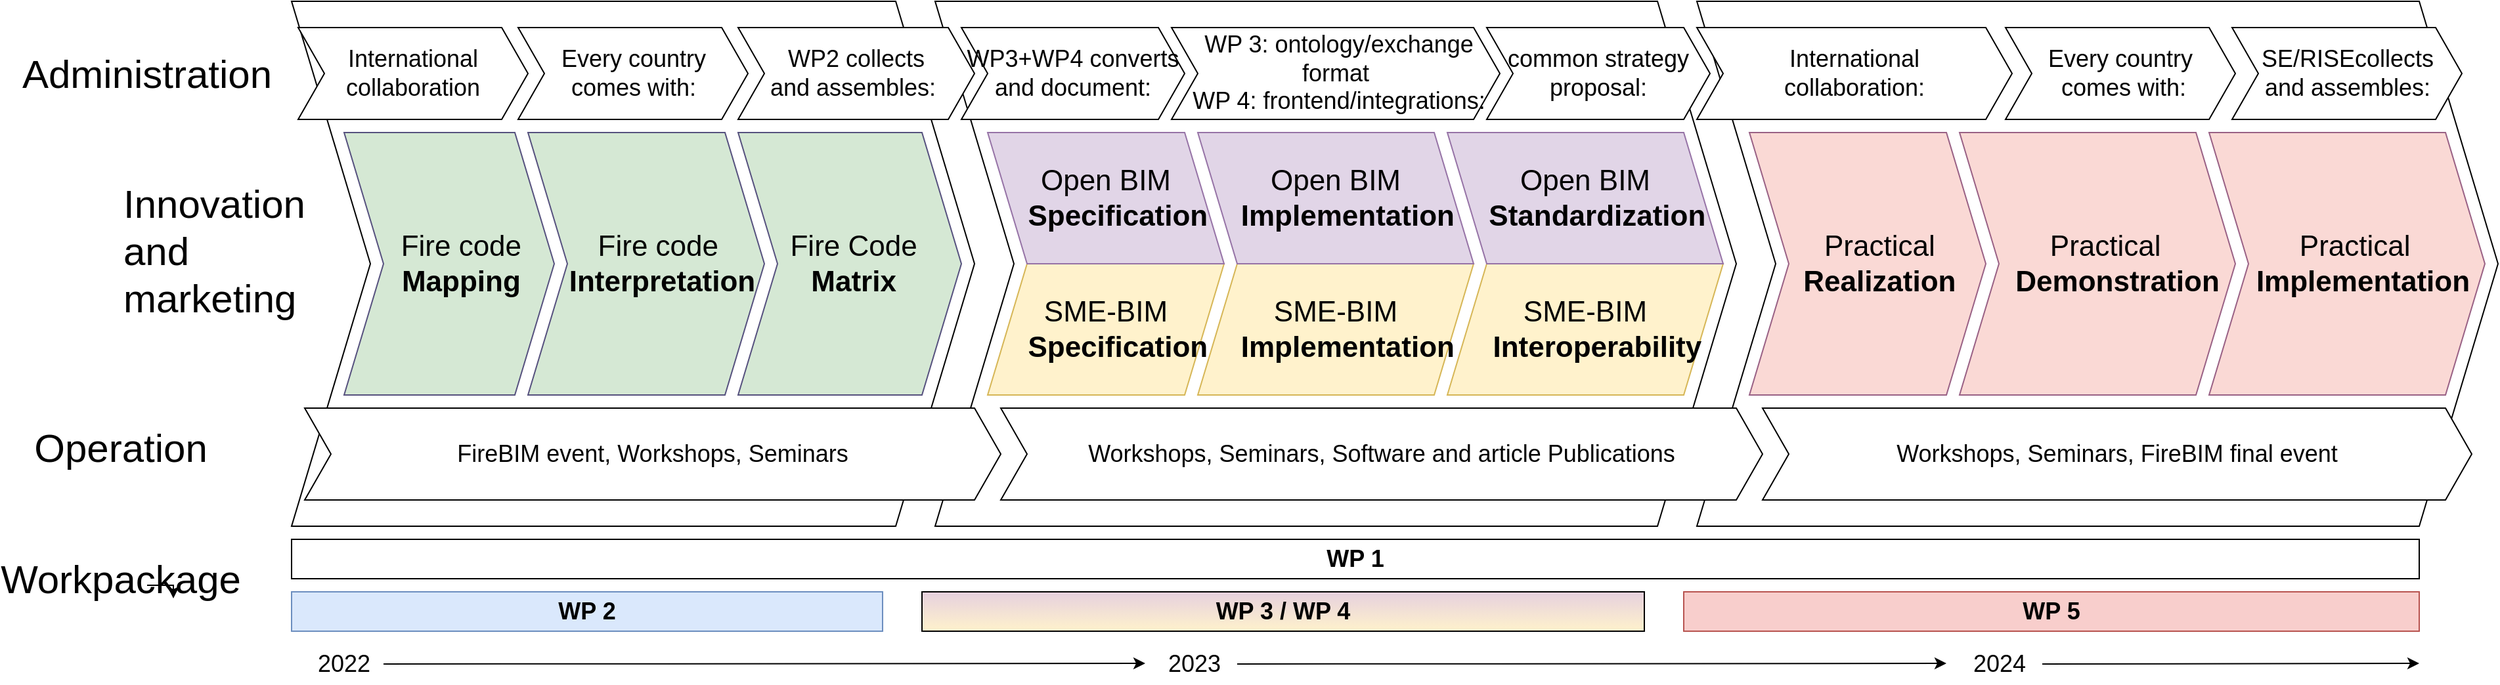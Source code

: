 <mxfile version="16.2.6" type="github">
  <diagram id="50i3K7nlYH6oyTf6ZRoc" name="Page-1">
    <mxGraphModel dx="2272" dy="762" grid="1" gridSize="10" guides="1" tooltips="1" connect="1" arrows="1" fold="1" page="1" pageScale="1" pageWidth="850" pageHeight="1100" math="0" shadow="0">
      <root>
        <mxCell id="0" />
        <mxCell id="1" parent="0" />
        <mxCell id="LbvQtDSeulyC5G_0_8Kj-7" value="" style="shape=step;perimeter=stepPerimeter;whiteSpace=wrap;html=1;fixedSize=1;size=60;" parent="1" vertex="1">
          <mxGeometry x="550" y="170" width="610" height="400" as="geometry" />
        </mxCell>
        <mxCell id="XaFjKHI1NQaH3z4sg4-c-1" value="&lt;div style=&quot;font-size: 22px&quot;&gt;SME-BIM&lt;/div&gt;&lt;div style=&quot;font-size: 22px&quot;&gt;&amp;nbsp; &amp;nbsp;&lt;b&gt;Specification&lt;/b&gt;&lt;/div&gt;" style="shape=parallelogram;perimeter=parallelogramPerimeter;whiteSpace=wrap;html=1;fixedSize=1;size=30;fillColor=#fff2cc;strokeColor=#d6b656;" vertex="1" parent="1">
          <mxGeometry x="590" y="370" width="180" height="100" as="geometry" />
        </mxCell>
        <mxCell id="XaFjKHI1NQaH3z4sg4-c-5" value="&lt;div style=&quot;font-size: 22px&quot;&gt;Open BIM&lt;/div&gt;&lt;div style=&quot;font-size: 22px&quot;&gt;&amp;nbsp; &amp;nbsp;&lt;b&gt;Specification&lt;/b&gt;&lt;/div&gt;" style="shape=parallelogram;perimeter=parallelogramPerimeter;whiteSpace=wrap;html=1;fixedSize=1;size=30;flipV=1;fillColor=#e1d5e7;strokeColor=#9673a6;" vertex="1" parent="1">
          <mxGeometry x="590" y="270" width="180" height="100" as="geometry" />
        </mxCell>
        <mxCell id="LbvQtDSeulyC5G_0_8Kj-1" value="" style="shape=step;perimeter=stepPerimeter;whiteSpace=wrap;html=1;fixedSize=1;size=60;" parent="1" vertex="1">
          <mxGeometry x="60" y="170" width="520" height="400" as="geometry" />
        </mxCell>
        <mxCell id="LbvQtDSeulyC5G_0_8Kj-3" value="&lt;div style=&quot;font-size: 22px&quot;&gt;&lt;span&gt;&amp;nbsp; &amp;nbsp; &amp;nbsp; Fire code&amp;nbsp; &amp;nbsp; &amp;nbsp; &amp;nbsp;&lt;b&gt;Mapping&lt;/b&gt;&lt;/span&gt;&lt;/div&gt;" style="shape=step;perimeter=stepPerimeter;whiteSpace=wrap;html=1;fixedSize=1;size=30;align=center;fillColor=#D5E8D4;strokeColor=#56517e;" parent="1" vertex="1">
          <mxGeometry x="100" y="270" width="160" height="200" as="geometry" />
        </mxCell>
        <mxCell id="LbvQtDSeulyC5G_0_8Kj-4" value="&lt;font style=&quot;font-size: 22px&quot;&gt;&amp;nbsp; &amp;nbsp; &amp;nbsp; &amp;nbsp; Fire code&amp;nbsp; &amp;nbsp; &amp;nbsp; &amp;nbsp; &amp;nbsp;&amp;nbsp;&lt;b&gt;Interpretation&lt;/b&gt;&lt;/font&gt;" style="shape=step;perimeter=stepPerimeter;whiteSpace=wrap;html=1;fixedSize=1;size=30;fillColor=#D5E8D4;strokeColor=#56517e;" parent="1" vertex="1">
          <mxGeometry x="240" y="270" width="180" height="200" as="geometry" />
        </mxCell>
        <mxCell id="LbvQtDSeulyC5G_0_8Kj-5" value="&lt;font style=&quot;font-size: 22px&quot;&gt;&amp;nbsp; &amp;nbsp; Fire Code&amp;nbsp; &amp;nbsp; &lt;b&gt;&amp;nbsp;Matrix&lt;/b&gt;&lt;/font&gt;" style="shape=step;perimeter=stepPerimeter;whiteSpace=wrap;html=1;fixedSize=1;size=30;fillColor=#D5E8D4;strokeColor=#56517e;" parent="1" vertex="1">
          <mxGeometry x="400" y="270" width="170" height="200" as="geometry" />
        </mxCell>
        <mxCell id="LbvQtDSeulyC5G_0_8Kj-13" value="" style="shape=step;perimeter=stepPerimeter;whiteSpace=wrap;html=1;fixedSize=1;size=60;" parent="1" vertex="1">
          <mxGeometry x="1130" y="170" width="610" height="400" as="geometry" />
        </mxCell>
        <mxCell id="LbvQtDSeulyC5G_0_8Kj-14" value="&lt;div style=&quot;font-size: 22px&quot;&gt;&lt;font style=&quot;font-size: 22px&quot;&gt;&amp;nbsp; &amp;nbsp;Practical&lt;/font&gt;&lt;/div&gt;&lt;div style=&quot;font-size: 22px&quot;&gt;&lt;font style=&quot;font-size: 22px&quot;&gt;&amp;nbsp; &amp;nbsp;&lt;b&gt;Realization&lt;/b&gt;&lt;/font&gt;&lt;/div&gt;" style="shape=step;perimeter=stepPerimeter;whiteSpace=wrap;html=1;fixedSize=1;size=30;align=center;fillColor=#FAD9D5;strokeColor=#996185;" parent="1" vertex="1">
          <mxGeometry x="1170" y="270" width="180" height="200" as="geometry" />
        </mxCell>
        <mxCell id="LbvQtDSeulyC5G_0_8Kj-15" value="&lt;font style=&quot;font-size: 22px&quot;&gt;&amp;nbsp; &amp;nbsp; &amp;nbsp; &amp;nbsp; &amp;nbsp; &amp;nbsp;Practical&amp;nbsp; &amp;nbsp; &amp;nbsp; &amp;nbsp; &amp;nbsp; &amp;nbsp; &amp;nbsp; &amp;nbsp;&lt;b&gt;Demonstration&lt;/b&gt;&lt;/font&gt;" style="shape=step;perimeter=stepPerimeter;whiteSpace=wrap;html=1;fixedSize=1;size=30;fillColor=#FAD9D5;strokeColor=#996185;" parent="1" vertex="1">
          <mxGeometry x="1330" y="270" width="210" height="200" as="geometry" />
        </mxCell>
        <mxCell id="LbvQtDSeulyC5G_0_8Kj-16" value="&lt;font style=&quot;font-size: 22px&quot;&gt;&amp;nbsp; &amp;nbsp; &amp;nbsp; &amp;nbsp; &amp;nbsp; &amp;nbsp;Practical&amp;nbsp; &amp;nbsp; &amp;nbsp; &amp;nbsp; &amp;nbsp; &amp;nbsp; &amp;nbsp;&amp;nbsp;&lt;b&gt;Implementation&lt;/b&gt;&lt;/font&gt;" style="shape=step;perimeter=stepPerimeter;whiteSpace=wrap;html=1;fixedSize=1;size=30;fillColor=#FAD9D5;strokeColor=#996185;" parent="1" vertex="1">
          <mxGeometry x="1520" y="270" width="210" height="200" as="geometry" />
        </mxCell>
        <mxCell id="LbvQtDSeulyC5G_0_8Kj-17" value="&lt;font style=&quot;font-size: 18px&quot;&gt;FireBIM event, Workshops, Seminars&lt;/font&gt;" style="shape=step;perimeter=stepPerimeter;whiteSpace=wrap;html=1;fixedSize=1;size=20;" parent="1" vertex="1">
          <mxGeometry x="70" y="480" width="530" height="70" as="geometry" />
        </mxCell>
        <mxCell id="LbvQtDSeulyC5G_0_8Kj-18" value="&lt;font style=&quot;font-size: 18px&quot;&gt;Workshops, Seminars, Software and article Publications&lt;/font&gt;" style="shape=step;perimeter=stepPerimeter;whiteSpace=wrap;html=1;fixedSize=1;size=20;" parent="1" vertex="1">
          <mxGeometry x="600" y="480" width="580" height="70" as="geometry" />
        </mxCell>
        <mxCell id="LbvQtDSeulyC5G_0_8Kj-19" value="&lt;font style=&quot;font-size: 18px&quot;&gt;Workshops, Seminars, FireBIM final event&lt;/font&gt;" style="shape=step;perimeter=stepPerimeter;whiteSpace=wrap;html=1;fixedSize=1;size=20;" parent="1" vertex="1">
          <mxGeometry x="1180" y="480" width="540" height="70" as="geometry" />
        </mxCell>
        <mxCell id="LbvQtDSeulyC5G_0_8Kj-23" value="&lt;font style=&quot;font-size: 18px&quot;&gt;International collaboration&lt;/font&gt;" style="shape=step;perimeter=stepPerimeter;whiteSpace=wrap;html=1;fixedSize=1;size=20;" parent="1" vertex="1">
          <mxGeometry x="65" y="190" width="175" height="70" as="geometry" />
        </mxCell>
        <mxCell id="LbvQtDSeulyC5G_0_8Kj-25" value="&lt;font style=&quot;font-size: 18px&quot;&gt;WP2 collects &lt;br&gt;and assembles:&amp;nbsp;&lt;/font&gt;" style="shape=step;perimeter=stepPerimeter;whiteSpace=wrap;html=1;fixedSize=1;size=20;" parent="1" vertex="1">
          <mxGeometry x="400" y="190" width="180" height="70" as="geometry" />
        </mxCell>
        <mxCell id="LbvQtDSeulyC5G_0_8Kj-26" value="&lt;font style=&quot;font-size: 18px&quot;&gt;Every country &lt;br&gt;comes with:&lt;/font&gt;" style="shape=step;perimeter=stepPerimeter;whiteSpace=wrap;html=1;fixedSize=1;size=20;" parent="1" vertex="1">
          <mxGeometry x="232.5" y="190" width="175" height="70" as="geometry" />
        </mxCell>
        <mxCell id="LbvQtDSeulyC5G_0_8Kj-27" value="&lt;font style=&quot;font-size: 18px&quot;&gt;WP3+WP4 converts &lt;br&gt;and document:&lt;/font&gt;" style="shape=step;perimeter=stepPerimeter;whiteSpace=wrap;html=1;fixedSize=1;size=20;" parent="1" vertex="1">
          <mxGeometry x="570" y="190" width="170" height="70" as="geometry" />
        </mxCell>
        <mxCell id="LbvQtDSeulyC5G_0_8Kj-28" value="&lt;font style=&quot;font-size: 18px&quot;&gt;&amp;nbsp;WP 3: ontology/exchange format&lt;br&gt;&amp;nbsp;WP 4: frontend/integrations:&lt;/font&gt;" style="shape=step;perimeter=stepPerimeter;whiteSpace=wrap;html=1;fixedSize=1;size=20;" parent="1" vertex="1">
          <mxGeometry x="730" y="190" width="250" height="70" as="geometry" />
        </mxCell>
        <mxCell id="LbvQtDSeulyC5G_0_8Kj-29" value="&lt;font style=&quot;font-size: 18px&quot;&gt;common strategy proposal:&lt;/font&gt;" style="shape=step;perimeter=stepPerimeter;whiteSpace=wrap;html=1;fixedSize=1;size=20;" parent="1" vertex="1">
          <mxGeometry x="970" y="190" width="170" height="70" as="geometry" />
        </mxCell>
        <mxCell id="LbvQtDSeulyC5G_0_8Kj-30" value="&lt;font style=&quot;font-size: 18px&quot;&gt;International &lt;br&gt;collaboration:&lt;/font&gt;" style="shape=step;perimeter=stepPerimeter;whiteSpace=wrap;html=1;fixedSize=1;size=20;" parent="1" vertex="1">
          <mxGeometry x="1130" y="190" width="240" height="70" as="geometry" />
        </mxCell>
        <mxCell id="LbvQtDSeulyC5G_0_8Kj-31" value="&lt;font style=&quot;font-size: 18px&quot;&gt;Every country&lt;br&gt;&amp;nbsp;comes with:&lt;/font&gt;" style="shape=step;perimeter=stepPerimeter;whiteSpace=wrap;html=1;fixedSize=1;size=20;" parent="1" vertex="1">
          <mxGeometry x="1365" y="190" width="175" height="70" as="geometry" />
        </mxCell>
        <mxCell id="LbvQtDSeulyC5G_0_8Kj-32" value="&lt;font style=&quot;font-size: 18px&quot;&gt;SE/RISEcollects&lt;br&gt;&amp;nbsp;and assembles:&amp;nbsp;&lt;/font&gt;" style="shape=step;perimeter=stepPerimeter;whiteSpace=wrap;html=1;fixedSize=1;size=20;" parent="1" vertex="1">
          <mxGeometry x="1537.5" y="190" width="175" height="70" as="geometry" />
        </mxCell>
        <mxCell id="LbvQtDSeulyC5G_0_8Kj-35" value="&lt;font style=&quot;font-size: 30px&quot;&gt;Administration&lt;/font&gt;" style="text;html=1;strokeColor=none;fillColor=none;align=center;verticalAlign=middle;whiteSpace=wrap;rounded=0;" parent="1" vertex="1">
          <mxGeometry x="-70" y="215" width="40" height="20" as="geometry" />
        </mxCell>
        <mxCell id="LbvQtDSeulyC5G_0_8Kj-43" value="&lt;div&gt;&lt;span style=&quot;font-size: 30px&quot;&gt;Innovation and marketing&lt;/span&gt;&lt;/div&gt;" style="text;html=1;strokeColor=none;fillColor=none;align=left;verticalAlign=middle;whiteSpace=wrap;rounded=0;" parent="1" vertex="1">
          <mxGeometry x="-70" y="350" width="40" height="20" as="geometry" />
        </mxCell>
        <mxCell id="LbvQtDSeulyC5G_0_8Kj-44" value="&lt;font style=&quot;font-size: 30px&quot;&gt;Operation&lt;/font&gt;" style="text;html=1;strokeColor=none;fillColor=none;align=center;verticalAlign=middle;whiteSpace=wrap;rounded=0;" parent="1" vertex="1">
          <mxGeometry x="-90" y="500" width="40" height="20" as="geometry" />
        </mxCell>
        <mxCell id="XQZFtmUjKF8SVb1kRs2g-2" value="&lt;font style=&quot;font-size: 18px&quot;&gt;&lt;b&gt;WP 1&lt;br&gt;&lt;/b&gt;&lt;/font&gt;" style="rounded=0;whiteSpace=wrap;html=1;fillColor=#FFFFFF;" parent="1" vertex="1">
          <mxGeometry x="60" y="580" width="1620" height="30" as="geometry" />
        </mxCell>
        <mxCell id="XQZFtmUjKF8SVb1kRs2g-4" value="&lt;font style=&quot;font-size: 18px&quot;&gt;&lt;b&gt;WP 2&lt;br&gt;&lt;/b&gt;&lt;/font&gt;" style="rounded=0;whiteSpace=wrap;html=1;fillColor=#dae8fc;strokeColor=#6c8ebf;" parent="1" vertex="1">
          <mxGeometry x="60" y="620" width="450" height="30" as="geometry" />
        </mxCell>
        <mxCell id="XQZFtmUjKF8SVb1kRs2g-5" value="&lt;font style=&quot;font-size: 18px&quot;&gt;&lt;b&gt;WP 3 / WP 4&lt;br&gt;&lt;/b&gt;&lt;/font&gt;" style="rounded=0;whiteSpace=wrap;html=1;fillColor=#E6D0DE;gradientColor=#FFF2CC;gradientDirection=south;" parent="1" vertex="1">
          <mxGeometry x="540" y="620" width="550" height="30" as="geometry" />
        </mxCell>
        <mxCell id="XQZFtmUjKF8SVb1kRs2g-7" value="&lt;font style=&quot;font-size: 18px&quot;&gt;&lt;b&gt;WP 5&lt;br&gt;&lt;/b&gt;&lt;/font&gt;" style="rounded=0;whiteSpace=wrap;html=1;fillColor=#f8cecc;strokeColor=#b85450;" parent="1" vertex="1">
          <mxGeometry x="1120" y="620" width="560" height="30" as="geometry" />
        </mxCell>
        <mxCell id="XQZFtmUjKF8SVb1kRs2g-11" style="edgeStyle=orthogonalEdgeStyle;rounded=0;orthogonalLoop=1;jettySize=auto;html=1;exitX=1;exitY=0.75;exitDx=0;exitDy=0;" parent="1" source="XQZFtmUjKF8SVb1kRs2g-10" edge="1">
          <mxGeometry relative="1" as="geometry">
            <mxPoint x="-30" y="625" as="targetPoint" />
          </mxGeometry>
        </mxCell>
        <mxCell id="XQZFtmUjKF8SVb1kRs2g-10" value="&lt;font style=&quot;font-size: 30px&quot;&gt;Workpackage&lt;/font&gt;" style="text;html=1;strokeColor=none;fillColor=none;align=center;verticalAlign=middle;whiteSpace=wrap;rounded=0;" parent="1" vertex="1">
          <mxGeometry x="-90" y="600" width="40" height="20" as="geometry" />
        </mxCell>
        <mxCell id="XQZFtmUjKF8SVb1kRs2g-18" style="edgeStyle=orthogonalEdgeStyle;rounded=0;orthogonalLoop=1;jettySize=auto;html=1;exitX=1;exitY=0.5;exitDx=0;exitDy=0;" parent="1" source="XQZFtmUjKF8SVb1kRs2g-12" edge="1">
          <mxGeometry relative="1" as="geometry">
            <mxPoint x="710.0" y="674.529" as="targetPoint" />
          </mxGeometry>
        </mxCell>
        <mxCell id="XQZFtmUjKF8SVb1kRs2g-12" value="&lt;font style=&quot;font-size: 18px&quot;&gt;2022&lt;/font&gt;" style="shape=step;perimeter=stepPerimeter;whiteSpace=wrap;html=1;fixedSize=1;size=20;strokeColor=none;" parent="1" vertex="1">
          <mxGeometry x="70" y="660" width="60" height="30" as="geometry" />
        </mxCell>
        <mxCell id="XQZFtmUjKF8SVb1kRs2g-19" style="edgeStyle=orthogonalEdgeStyle;rounded=0;orthogonalLoop=1;jettySize=auto;html=1;exitX=1;exitY=0.5;exitDx=0;exitDy=0;" parent="1" source="XQZFtmUjKF8SVb1kRs2g-13" edge="1">
          <mxGeometry relative="1" as="geometry">
            <mxPoint x="1320" y="674.529" as="targetPoint" />
          </mxGeometry>
        </mxCell>
        <mxCell id="XQZFtmUjKF8SVb1kRs2g-13" value="&lt;font style=&quot;font-size: 18px&quot;&gt;2023&lt;/font&gt;" style="shape=step;perimeter=stepPerimeter;whiteSpace=wrap;html=1;fixedSize=1;size=20;strokeColor=none;" parent="1" vertex="1">
          <mxGeometry x="715" y="660" width="65" height="30" as="geometry" />
        </mxCell>
        <mxCell id="XQZFtmUjKF8SVb1kRs2g-21" style="edgeStyle=orthogonalEdgeStyle;rounded=0;orthogonalLoop=1;jettySize=auto;html=1;exitX=1;exitY=0.5;exitDx=0;exitDy=0;" parent="1" source="XQZFtmUjKF8SVb1kRs2g-15" edge="1">
          <mxGeometry relative="1" as="geometry">
            <mxPoint x="1680" y="674.529" as="targetPoint" />
          </mxGeometry>
        </mxCell>
        <mxCell id="XQZFtmUjKF8SVb1kRs2g-15" value="&lt;font style=&quot;font-size: 18px&quot;&gt;2024&lt;/font&gt;" style="shape=step;perimeter=stepPerimeter;whiteSpace=wrap;html=1;fixedSize=1;size=20;strokeColor=none;" parent="1" vertex="1">
          <mxGeometry x="1328" y="660" width="65" height="30" as="geometry" />
        </mxCell>
        <mxCell id="XaFjKHI1NQaH3z4sg4-c-6" value="&lt;span style=&quot;font-size: 22px&quot;&gt;SME-&lt;/span&gt;&lt;span style=&quot;font-size: 22px&quot;&gt;BIM&lt;/span&gt;&lt;span style=&quot;font-size: 22px&quot;&gt;&lt;br&gt;&lt;/span&gt;&lt;div style=&quot;font-size: 22px&quot;&gt;&amp;nbsp; &amp;nbsp;&lt;b&gt;Implementation&lt;/b&gt;&lt;/div&gt;" style="shape=parallelogram;perimeter=parallelogramPerimeter;whiteSpace=wrap;html=1;fixedSize=1;size=30;fillColor=#fff2cc;strokeColor=#d6b656;" vertex="1" parent="1">
          <mxGeometry x="750" y="370" width="210" height="100" as="geometry" />
        </mxCell>
        <mxCell id="XaFjKHI1NQaH3z4sg4-c-7" value="&lt;div style=&quot;font-size: 22px&quot;&gt;Open BIM&lt;/div&gt;&lt;div style=&quot;font-size: 22px&quot;&gt;&amp;nbsp; &amp;nbsp;&lt;b&gt;Implementation&lt;/b&gt;&lt;/div&gt;" style="shape=parallelogram;perimeter=parallelogramPerimeter;whiteSpace=wrap;html=1;fixedSize=1;size=30;flipV=1;fillColor=#e1d5e7;strokeColor=#9673a6;" vertex="1" parent="1">
          <mxGeometry x="750" y="270" width="210" height="100" as="geometry" />
        </mxCell>
        <mxCell id="XaFjKHI1NQaH3z4sg4-c-8" value="&lt;span style=&quot;font-size: 22px&quot;&gt;SME-&lt;/span&gt;&lt;span style=&quot;font-size: 22px&quot;&gt;BIM&lt;/span&gt;&lt;span style=&quot;font-size: 22px&quot;&gt;&lt;br&gt;&lt;/span&gt;&lt;div style=&quot;font-size: 22px&quot;&gt;&amp;nbsp; &amp;nbsp;&lt;b&gt;Interoperability&lt;/b&gt;&lt;/div&gt;" style="shape=parallelogram;perimeter=parallelogramPerimeter;whiteSpace=wrap;html=1;fixedSize=1;size=30;fillColor=#fff2cc;strokeColor=#d6b656;" vertex="1" parent="1">
          <mxGeometry x="940" y="370" width="210" height="100" as="geometry" />
        </mxCell>
        <mxCell id="XaFjKHI1NQaH3z4sg4-c-9" value="&lt;div style=&quot;font-size: 22px&quot;&gt;Open BIM&lt;/div&gt;&lt;div style=&quot;font-size: 22px&quot;&gt;&amp;nbsp; &amp;nbsp;&lt;b&gt;Standardization&lt;/b&gt;&lt;/div&gt;" style="shape=parallelogram;perimeter=parallelogramPerimeter;whiteSpace=wrap;html=1;fixedSize=1;size=30;flipV=1;fillColor=#e1d5e7;strokeColor=#9673a6;" vertex="1" parent="1">
          <mxGeometry x="940" y="270" width="210" height="100" as="geometry" />
        </mxCell>
      </root>
    </mxGraphModel>
  </diagram>
</mxfile>
